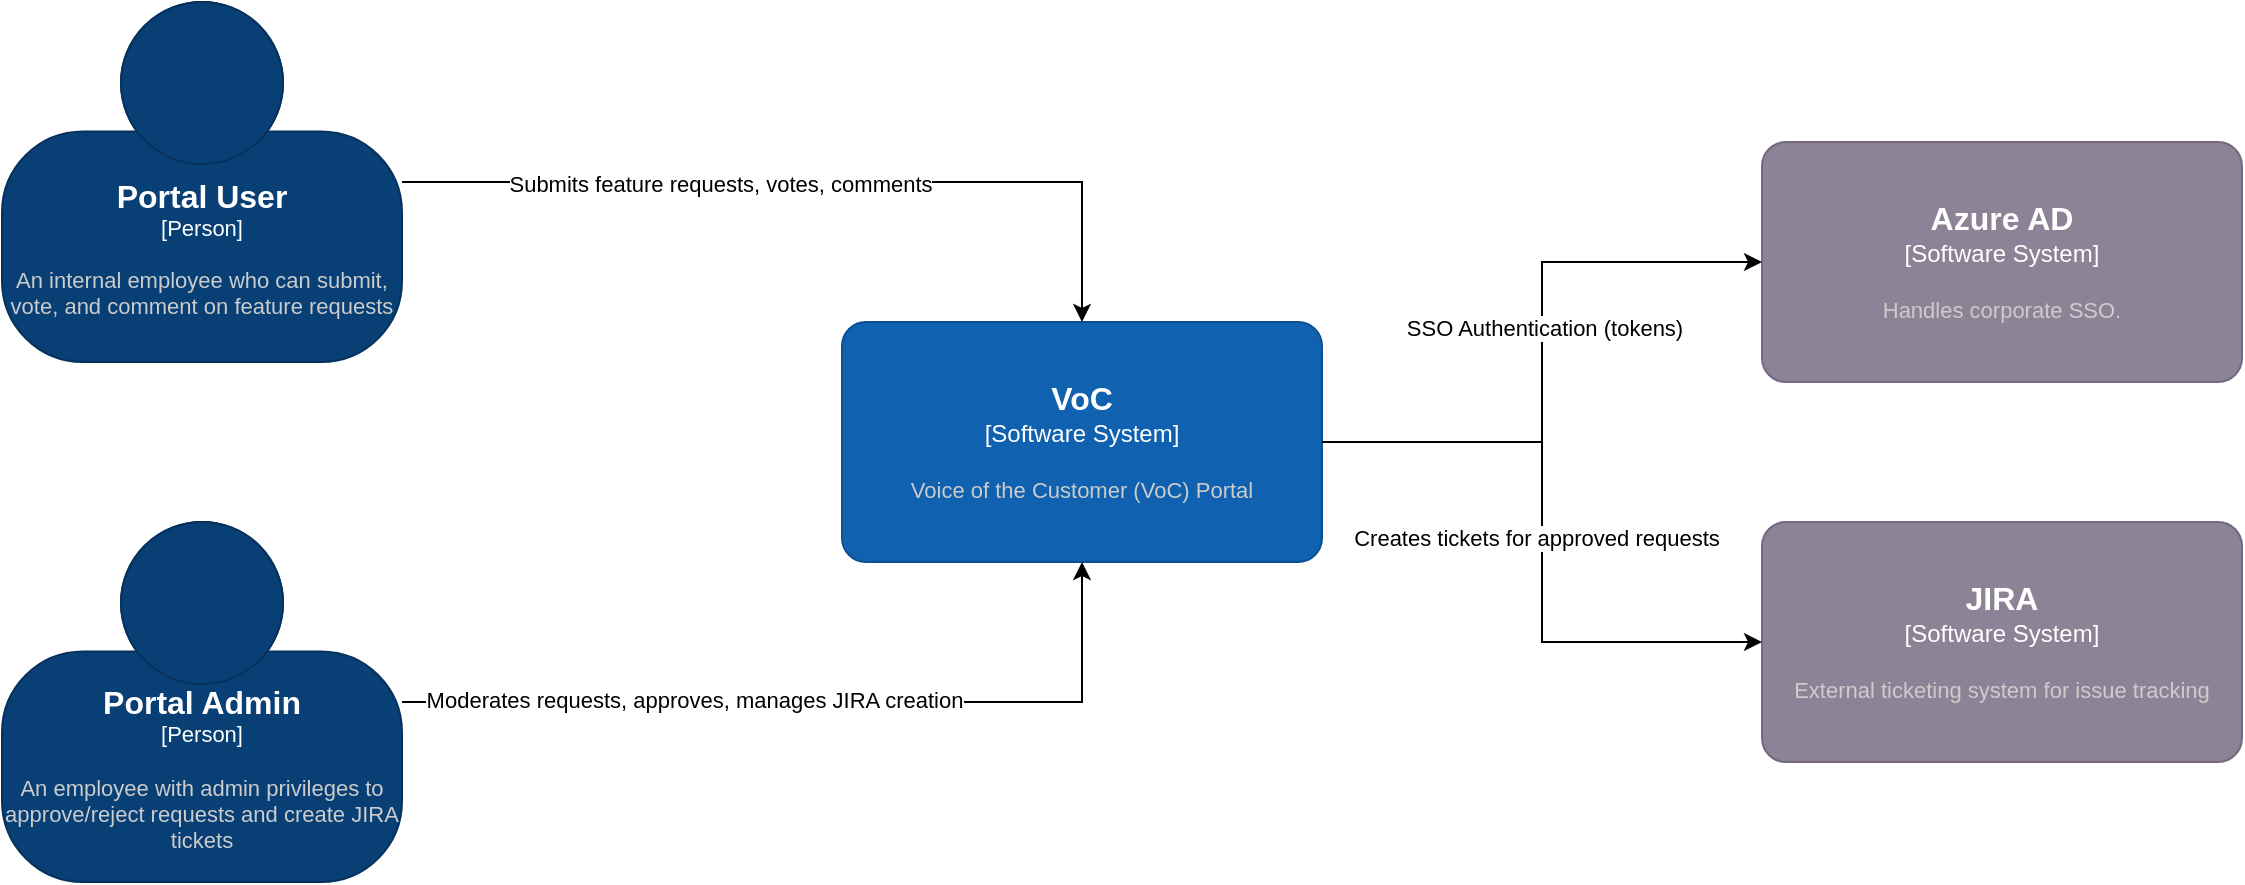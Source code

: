 <mxfile version="26.0.16" pages="2">
  <diagram name="Context Diagram" id="op06eYvMDmxTzSQ3uBYz">
    <mxGraphModel dx="1804" dy="578" grid="1" gridSize="10" guides="1" tooltips="1" connect="1" arrows="1" fold="1" page="1" pageScale="1" pageWidth="850" pageHeight="1100" math="0" shadow="0">
      <root>
        <mxCell id="0" />
        <mxCell id="1" parent="0" />
        <object placeholders="1" c4Name="Portal User" c4Type="Person" c4Description="An internal employee who can submit, vote, and comment on feature requests" label="&lt;font style=&quot;font-size: 16px&quot;&gt;&lt;b&gt;%c4Name%&lt;/b&gt;&lt;/font&gt;&lt;div&gt;[%c4Type%]&lt;/div&gt;&lt;br&gt;&lt;div&gt;&lt;font style=&quot;font-size: 11px&quot;&gt;&lt;font color=&quot;#cccccc&quot;&gt;%c4Description%&lt;/font&gt;&lt;/div&gt;" id="-f2HOw5CY-XbynzN-1BU-25">
          <mxCell style="html=1;fontSize=11;dashed=0;whiteSpace=wrap;fillColor=#083F75;strokeColor=#06315C;fontColor=#ffffff;shape=mxgraph.c4.person2;align=center;metaEdit=1;points=[[0.5,0,0],[1,0.5,0],[1,0.75,0],[0.75,1,0],[0.5,1,0],[0.25,1,0],[0,0.75,0],[0,0.5,0]];resizable=0;" vertex="1" parent="1">
            <mxGeometry x="-80" y="60" width="200" height="180" as="geometry" />
          </mxCell>
        </object>
        <object placeholders="1" c4Name="Portal Admin" c4Type="Person" c4Description="An employee with admin privileges to approve/reject requests and create JIRA tickets" label="&lt;font style=&quot;font-size: 16px&quot;&gt;&lt;b&gt;%c4Name%&lt;/b&gt;&lt;/font&gt;&lt;div&gt;[%c4Type%]&lt;/div&gt;&lt;br&gt;&lt;div&gt;&lt;font style=&quot;font-size: 11px&quot;&gt;&lt;font color=&quot;#cccccc&quot;&gt;%c4Description%&lt;/font&gt;&lt;/div&gt;" id="-f2HOw5CY-XbynzN-1BU-26">
          <mxCell style="html=1;fontSize=11;dashed=0;whiteSpace=wrap;fillColor=#083F75;strokeColor=#06315C;fontColor=#ffffff;shape=mxgraph.c4.person2;align=center;metaEdit=1;points=[[0.5,0,0],[1,0.5,0],[1,0.75,0],[0.75,1,0],[0.5,1,0],[0.25,1,0],[0,0.75,0],[0,0.5,0]];resizable=0;" vertex="1" parent="1">
            <mxGeometry x="-80" y="320" width="200" height="180" as="geometry" />
          </mxCell>
        </object>
        <object placeholders="1" c4Name="VoC" c4Type="Software System" c4Description="Voice of the Customer (VoC) Portal" label="&lt;font style=&quot;font-size: 16px&quot;&gt;&lt;b&gt;%c4Name%&lt;/b&gt;&lt;/font&gt;&lt;div&gt;[%c4Type%]&lt;/div&gt;&lt;br&gt;&lt;div&gt;&lt;font style=&quot;font-size: 11px&quot;&gt;&lt;font color=&quot;#cccccc&quot;&gt;%c4Description%&lt;/font&gt;&lt;/div&gt;" id="-f2HOw5CY-XbynzN-1BU-27">
          <mxCell style="rounded=1;whiteSpace=wrap;html=1;labelBackgroundColor=none;fillColor=#1061B0;fontColor=#ffffff;align=center;arcSize=10;strokeColor=#0D5091;metaEdit=1;resizable=0;points=[[0.25,0,0],[0.5,0,0],[0.75,0,0],[1,0.25,0],[1,0.5,0],[1,0.75,0],[0.75,1,0],[0.5,1,0],[0.25,1,0],[0,0.75,0],[0,0.5,0],[0,0.25,0]];" vertex="1" parent="1">
            <mxGeometry x="340" y="220" width="240" height="120" as="geometry" />
          </mxCell>
        </object>
        <object placeholders="1" c4Name="Azure AD" c4Type="Software System" c4Description="Handles corporate SSO." label="&lt;font style=&quot;font-size: 16px&quot;&gt;&lt;b&gt;%c4Name%&lt;/b&gt;&lt;/font&gt;&lt;div&gt;[%c4Type%]&lt;/div&gt;&lt;br&gt;&lt;div&gt;&lt;font style=&quot;font-size: 11px&quot;&gt;&lt;font color=&quot;#cccccc&quot;&gt;%c4Description%&lt;/font&gt;&lt;/div&gt;" id="-f2HOw5CY-XbynzN-1BU-28">
          <mxCell style="rounded=1;whiteSpace=wrap;html=1;labelBackgroundColor=none;fillColor=#8C8496;fontColor=#ffffff;align=center;arcSize=10;strokeColor=#736782;metaEdit=1;resizable=0;points=[[0.25,0,0],[0.5,0,0],[0.75,0,0],[1,0.25,0],[1,0.5,0],[1,0.75,0],[0.75,1,0],[0.5,1,0],[0.25,1,0],[0,0.75,0],[0,0.5,0],[0,0.25,0]];" vertex="1" parent="1">
            <mxGeometry x="800" y="130" width="240" height="120" as="geometry" />
          </mxCell>
        </object>
        <object placeholders="1" c4Name="JIRA" c4Type="Software System" c4Description="External ticketing system for issue tracking" label="&lt;font style=&quot;font-size: 16px&quot;&gt;&lt;b&gt;%c4Name%&lt;/b&gt;&lt;/font&gt;&lt;div&gt;[%c4Type%]&lt;/div&gt;&lt;br&gt;&lt;div&gt;&lt;font style=&quot;font-size: 11px&quot;&gt;&lt;font color=&quot;#cccccc&quot;&gt;%c4Description%&lt;/font&gt;&lt;/div&gt;" id="-f2HOw5CY-XbynzN-1BU-29">
          <mxCell style="rounded=1;whiteSpace=wrap;html=1;labelBackgroundColor=none;fillColor=#8C8496;fontColor=#ffffff;align=center;arcSize=10;strokeColor=#736782;metaEdit=1;resizable=0;points=[[0.25,0,0],[0.5,0,0],[0.75,0,0],[1,0.25,0],[1,0.5,0],[1,0.75,0],[0.75,1,0],[0.5,1,0],[0.25,1,0],[0,0.75,0],[0,0.5,0],[0,0.25,0]];" vertex="1" parent="1">
            <mxGeometry x="800" y="320" width="240" height="120" as="geometry" />
          </mxCell>
        </object>
        <mxCell id="-f2HOw5CY-XbynzN-1BU-30" style="edgeStyle=orthogonalEdgeStyle;rounded=0;orthogonalLoop=1;jettySize=auto;html=1;entryX=0.5;entryY=0;entryDx=0;entryDy=0;entryPerimeter=0;" edge="1" parent="1" source="-f2HOw5CY-XbynzN-1BU-25" target="-f2HOw5CY-XbynzN-1BU-27">
          <mxGeometry relative="1" as="geometry" />
        </mxCell>
        <mxCell id="-f2HOw5CY-XbynzN-1BU-31" value="Submits feature requests, votes, comments" style="edgeLabel;html=1;align=center;verticalAlign=middle;resizable=0;points=[];" vertex="1" connectable="0" parent="-f2HOw5CY-XbynzN-1BU-30">
          <mxGeometry x="-0.226" relative="1" as="geometry">
            <mxPoint y="1" as="offset" />
          </mxGeometry>
        </mxCell>
        <mxCell id="-f2HOw5CY-XbynzN-1BU-32" style="edgeStyle=orthogonalEdgeStyle;rounded=0;orthogonalLoop=1;jettySize=auto;html=1;entryX=0.5;entryY=1;entryDx=0;entryDy=0;entryPerimeter=0;" edge="1" parent="1" source="-f2HOw5CY-XbynzN-1BU-26" target="-f2HOw5CY-XbynzN-1BU-27">
          <mxGeometry relative="1" as="geometry" />
        </mxCell>
        <mxCell id="-f2HOw5CY-XbynzN-1BU-33" value="Moderates requests, approves, manages JIRA creation" style="edgeLabel;html=1;align=center;verticalAlign=middle;resizable=0;points=[];" vertex="1" connectable="0" parent="-f2HOw5CY-XbynzN-1BU-32">
          <mxGeometry x="-0.29" y="2" relative="1" as="geometry">
            <mxPoint y="1" as="offset" />
          </mxGeometry>
        </mxCell>
        <mxCell id="-f2HOw5CY-XbynzN-1BU-34" style="edgeStyle=orthogonalEdgeStyle;rounded=0;orthogonalLoop=1;jettySize=auto;html=1;entryX=0;entryY=0.5;entryDx=0;entryDy=0;entryPerimeter=0;" edge="1" parent="1" source="-f2HOw5CY-XbynzN-1BU-27" target="-f2HOw5CY-XbynzN-1BU-28">
          <mxGeometry relative="1" as="geometry" />
        </mxCell>
        <mxCell id="-f2HOw5CY-XbynzN-1BU-35" value="SSO Authentication (tokens)" style="edgeLabel;html=1;align=center;verticalAlign=middle;resizable=0;points=[];" vertex="1" connectable="0" parent="-f2HOw5CY-XbynzN-1BU-34">
          <mxGeometry x="0.087" y="-1" relative="1" as="geometry">
            <mxPoint y="1" as="offset" />
          </mxGeometry>
        </mxCell>
        <mxCell id="-f2HOw5CY-XbynzN-1BU-36" style="edgeStyle=orthogonalEdgeStyle;rounded=0;orthogonalLoop=1;jettySize=auto;html=1;entryX=0;entryY=0.5;entryDx=0;entryDy=0;entryPerimeter=0;" edge="1" parent="1" source="-f2HOw5CY-XbynzN-1BU-27" target="-f2HOw5CY-XbynzN-1BU-29">
          <mxGeometry relative="1" as="geometry" />
        </mxCell>
        <mxCell id="-f2HOw5CY-XbynzN-1BU-37" value="Creates tickets for approved requests" style="edgeLabel;html=1;align=center;verticalAlign=middle;resizable=0;points=[];" vertex="1" connectable="0" parent="-f2HOw5CY-XbynzN-1BU-36">
          <mxGeometry x="-0.022" y="-3" relative="1" as="geometry">
            <mxPoint y="1" as="offset" />
          </mxGeometry>
        </mxCell>
      </root>
    </mxGraphModel>
  </diagram>
  <diagram id="ACRRzwseaIPMHSzSdvVt" name="ContainerDiagram">
    <mxGraphModel dx="1868" dy="2222" grid="1" gridSize="10" guides="1" tooltips="1" connect="1" arrows="1" fold="1" page="1" pageScale="1" pageWidth="850" pageHeight="1100" math="0" shadow="0">
      <root>
        <mxCell id="0" />
        <mxCell id="1" parent="0" />
        <object placeholders="1" c4Name="Portal User" c4Type="Person" c4Description="An internal employee who can submit, vote, and comment on feature requests" label="&lt;font style=&quot;font-size: 16px&quot;&gt;&lt;b&gt;%c4Name%&lt;/b&gt;&lt;/font&gt;&lt;div&gt;[%c4Type%]&lt;/div&gt;&lt;br&gt;&lt;div&gt;&lt;font style=&quot;font-size: 11px&quot;&gt;&lt;font color=&quot;#cccccc&quot;&gt;%c4Description%&lt;/font&gt;&lt;/div&gt;" id="TMlURWSwewRUNzUX6VQz-1">
          <mxCell style="html=1;fontSize=11;dashed=0;whiteSpace=wrap;fillColor=#083F75;strokeColor=#06315C;fontColor=#ffffff;shape=mxgraph.c4.person2;align=center;metaEdit=1;points=[[0.5,0,0],[1,0.5,0],[1,0.75,0],[0.75,1,0],[0.5,1,0],[0.25,1,0],[0,0.75,0],[0,0.5,0]];resizable=0;" vertex="1" parent="1">
            <mxGeometry x="140" y="-190" width="200" height="180" as="geometry" />
          </mxCell>
        </object>
        <object placeholders="1" c4Name="Portal Admin" c4Type="Person" c4Description="An employee with admin privileges to approve/reject requests and create JIRA tickets" label="&lt;font style=&quot;font-size: 16px&quot;&gt;&lt;b&gt;%c4Name%&lt;/b&gt;&lt;/font&gt;&lt;div&gt;[%c4Type%]&lt;/div&gt;&lt;br&gt;&lt;div&gt;&lt;font style=&quot;font-size: 11px&quot;&gt;&lt;font color=&quot;#cccccc&quot;&gt;%c4Description%&lt;/font&gt;&lt;/div&gt;" id="TMlURWSwewRUNzUX6VQz-2">
          <mxCell style="html=1;fontSize=11;dashed=0;whiteSpace=wrap;fillColor=#083F75;strokeColor=#06315C;fontColor=#ffffff;shape=mxgraph.c4.person2;align=center;metaEdit=1;points=[[0.5,0,0],[1,0.5,0],[1,0.75,0],[0.75,1,0],[0.5,1,0],[0.25,1,0],[0,0.75,0],[0,0.5,0]];resizable=0;" vertex="1" parent="1">
            <mxGeometry x="140" y="310" width="200" height="180" as="geometry" />
          </mxCell>
        </object>
        <object placeholders="1" c4Name="Azure AD" c4Type="Software System" c4Description="Handles corporate SSO." label="&lt;font style=&quot;font-size: 16px&quot;&gt;&lt;b&gt;%c4Name%&lt;/b&gt;&lt;/font&gt;&lt;div&gt;[%c4Type%]&lt;/div&gt;&lt;br&gt;&lt;div&gt;&lt;font style=&quot;font-size: 11px&quot;&gt;&lt;font color=&quot;#cccccc&quot;&gt;%c4Description%&lt;/font&gt;&lt;/div&gt;" id="zoEu_zbvPhaaZVfoGNDN-1">
          <mxCell style="rounded=1;whiteSpace=wrap;html=1;labelBackgroundColor=none;fillColor=#8C8496;fontColor=#ffffff;align=center;arcSize=10;strokeColor=#736782;metaEdit=1;resizable=0;points=[[0.25,0,0],[0.5,0,0],[0.75,0,0],[1,0.25,0],[1,0.5,0],[1,0.75,0],[0.75,1,0],[0.5,1,0],[0.25,1,0],[0,0.75,0],[0,0.5,0],[0,0.25,0]];" vertex="1" parent="1">
            <mxGeometry x="440" y="680" width="240" height="120" as="geometry" />
          </mxCell>
        </object>
        <object placeholders="1" c4Name="JIRA" c4Type="Software System" c4Description="External ticketing system for issue tracking" label="&lt;font style=&quot;font-size: 16px&quot;&gt;&lt;b&gt;%c4Name%&lt;/b&gt;&lt;/font&gt;&lt;div&gt;[%c4Type%]&lt;/div&gt;&lt;br&gt;&lt;div&gt;&lt;font style=&quot;font-size: 11px&quot;&gt;&lt;font color=&quot;#cccccc&quot;&gt;%c4Description%&lt;/font&gt;&lt;/div&gt;" id="zoEu_zbvPhaaZVfoGNDN-2">
          <mxCell style="rounded=1;whiteSpace=wrap;html=1;labelBackgroundColor=none;fillColor=#8C8496;fontColor=#ffffff;align=center;arcSize=10;strokeColor=#736782;metaEdit=1;resizable=0;points=[[0.25,0,0],[0.5,0,0],[0.75,0,0],[1,0.25,0],[1,0.5,0],[1,0.75,0],[0.75,1,0],[0.5,1,0],[0.25,1,0],[0,0.75,0],[0,0.5,0],[0,0.25,0]];" vertex="1" parent="1">
            <mxGeometry x="1190" y="670" width="240" height="120" as="geometry" />
          </mxCell>
        </object>
        <mxCell id="HaNuLTBU-rZOphFJMjiH-18" style="edgeStyle=orthogonalEdgeStyle;rounded=0;orthogonalLoop=1;jettySize=auto;html=1;" edge="1" parent="1" source="HaNuLTBU-rZOphFJMjiH-2" target="zoEu_zbvPhaaZVfoGNDN-1">
          <mxGeometry relative="1" as="geometry" />
        </mxCell>
        <mxCell id="HaNuLTBU-rZOphFJMjiH-27" value="SSO Login (OAuth2, OpenID Connect)" style="edgeLabel;html=1;align=center;verticalAlign=middle;resizable=0;points=[];" vertex="1" connectable="0" parent="HaNuLTBU-rZOphFJMjiH-18">
          <mxGeometry x="-0.418" y="2" relative="1" as="geometry">
            <mxPoint as="offset" />
          </mxGeometry>
        </mxCell>
        <object placeholders="1" c4Name="Angular Frontend" c4Type="Container" c4Technology="Angular SPA (TypeScript)" c4Description="User-facing application for feature requests." label="&lt;font style=&quot;font-size: 16px&quot;&gt;&lt;b&gt;%c4Name%&lt;/b&gt;&lt;/font&gt;&lt;div&gt;[%c4Type%:&amp;nbsp;%c4Technology%]&lt;/div&gt;&lt;br&gt;&lt;div&gt;&lt;font style=&quot;font-size: 11px&quot;&gt;&lt;font color=&quot;#E6E6E6&quot;&gt;%c4Description%&lt;/font&gt;&lt;/div&gt;" id="HaNuLTBU-rZOphFJMjiH-2">
          <mxCell style="shape=mxgraph.c4.webBrowserContainer2;whiteSpace=wrap;html=1;boundedLbl=1;rounded=0;labelBackgroundColor=none;strokeColor=#118ACD;fillColor=#23A2D9;strokeColor=#118ACD;strokeColor2=#0E7DAD;fontSize=12;fontColor=#ffffff;align=center;metaEdit=1;points=[[0.5,0,0],[1,0.25,0],[1,0.5,0],[1,0.75,0],[0.5,1,0],[0,0.75,0],[0,0.5,0],[0,0.25,0]];resizable=0;" vertex="1" parent="1">
            <mxGeometry x="440" y="80" width="240" height="160" as="geometry" />
          </mxCell>
        </object>
        <mxCell id="HaNuLTBU-rZOphFJMjiH-21" style="edgeStyle=orthogonalEdgeStyle;rounded=0;orthogonalLoop=1;jettySize=auto;html=1;exitX=0.75;exitY=1;exitDx=0;exitDy=0;exitPerimeter=0;" edge="1" parent="1" source="HaNuLTBU-rZOphFJMjiH-3" target="zoEu_zbvPhaaZVfoGNDN-2">
          <mxGeometry relative="1" as="geometry" />
        </mxCell>
        <mxCell id="HaNuLTBU-rZOphFJMjiH-26" value="Creates JIRA tickets for approved feature requests (JIRA API)" style="edgeLabel;html=1;align=center;verticalAlign=middle;resizable=0;points=[];" vertex="1" connectable="0" parent="HaNuLTBU-rZOphFJMjiH-21">
          <mxGeometry x="0.768" y="4" relative="1" as="geometry">
            <mxPoint x="-24" y="-114" as="offset" />
          </mxGeometry>
        </mxCell>
        <object placeholders="1" c4Name="NestJS API (KEEL NodeJS)" c4Type="Container" c4Technology="NestJS (TypeScript)" c4Description="Handles authentication, business logic, and integrates with DynamoDB &amp; JIRA." label="&lt;font style=&quot;font-size: 16px&quot;&gt;&lt;b&gt;%c4Name%&lt;/b&gt;&lt;/font&gt;&lt;div&gt;[%c4Type%: %c4Technology%]&lt;/div&gt;&lt;br&gt;&lt;div&gt;&lt;font style=&quot;font-size: 11px&quot;&gt;&lt;font color=&quot;#E6E6E6&quot;&gt;%c4Description%&lt;/font&gt;&lt;/div&gt;" id="HaNuLTBU-rZOphFJMjiH-3">
          <mxCell style="rounded=1;whiteSpace=wrap;html=1;fontSize=11;labelBackgroundColor=none;fillColor=#23A2D9;fontColor=#ffffff;align=center;arcSize=10;strokeColor=#0E7DAD;metaEdit=1;resizable=0;points=[[0.25,0,0],[0.5,0,0],[0.75,0,0],[1,0.25,0],[1,0.5,0],[1,0.75,0],[0.75,1,0],[0.5,1,0],[0.25,1,0],[0,0.75,0],[0,0.5,0],[0,0.25,0]];" vertex="1" parent="1">
            <mxGeometry x="840" y="100" width="240" height="120" as="geometry" />
          </mxCell>
        </object>
        <object placeholders="1" c4Name="DynamoDB" c4Type="Container" c4Technology="AWS DynamoDB (NoSQL)" c4Description="Stores feature requests, votes, and comments" label="&lt;font style=&quot;font-size: 16px&quot;&gt;&lt;b&gt;%c4Name%&lt;/b&gt;&lt;/font&gt;&lt;div&gt;[%c4Type%:&amp;nbsp;%c4Technology%]&lt;/div&gt;&lt;br&gt;&lt;div&gt;&lt;font style=&quot;font-size: 11px&quot;&gt;&lt;font color=&quot;#E6E6E6&quot;&gt;%c4Description%&lt;/font&gt;&lt;/div&gt;" id="HaNuLTBU-rZOphFJMjiH-4">
          <mxCell style="shape=cylinder3;size=15;whiteSpace=wrap;html=1;boundedLbl=1;rounded=0;labelBackgroundColor=none;fillColor=#23A2D9;fontSize=12;fontColor=#ffffff;align=center;strokeColor=#0E7DAD;metaEdit=1;points=[[0.5,0,0],[1,0.25,0],[1,0.5,0],[1,0.75,0],[0.5,1,0],[0,0.75,0],[0,0.5,0],[0,0.25,0]];resizable=0;" vertex="1" parent="1">
            <mxGeometry x="1240" y="100" width="240" height="120" as="geometry" />
          </mxCell>
        </object>
        <object placeholders="1" c4Name="VoC" c4Type="ContainerScopeBoundary" c4Application="Container" label="&lt;font style=&quot;font-size: 16px&quot;&gt;&lt;b&gt;&lt;div style=&quot;text-align: left&quot;&gt;%c4Name%&lt;/div&gt;&lt;/b&gt;&lt;/font&gt;&lt;div style=&quot;text-align: left&quot;&gt;[%c4Application%]&lt;/div&gt;" id="HaNuLTBU-rZOphFJMjiH-5">
          <mxCell style="rounded=1;fontSize=11;whiteSpace=wrap;html=1;dashed=1;arcSize=20;fillColor=none;strokeColor=#666666;fontColor=#333333;labelBackgroundColor=none;align=left;verticalAlign=bottom;labelBorderColor=none;spacingTop=0;spacing=10;dashPattern=8 4;metaEdit=1;rotatable=0;perimeter=rectanglePerimeter;noLabel=0;labelPadding=0;allowArrows=0;connectable=0;expand=0;recursiveResize=0;editable=1;pointerEvents=0;absoluteArcSize=1;points=[[0.25,0,0],[0.5,0,0],[0.75,0,0],[1,0.25,0],[1,0.5,0],[1,0.75,0],[0.75,1,0],[0.5,1,0],[0.25,1,0],[0,0.75,0],[0,0.5,0],[0,0.25,0]];" vertex="1" parent="1">
            <mxGeometry x="390" width="1140" height="500" as="geometry" />
          </mxCell>
        </object>
        <mxCell id="HaNuLTBU-rZOphFJMjiH-14" style="edgeStyle=orthogonalEdgeStyle;rounded=0;orthogonalLoop=1;jettySize=auto;html=1;entryX=0;entryY=0.5;entryDx=0;entryDy=0;entryPerimeter=0;" edge="1" parent="1" source="HaNuLTBU-rZOphFJMjiH-2" target="HaNuLTBU-rZOphFJMjiH-3">
          <mxGeometry relative="1" as="geometry" />
        </mxCell>
        <mxCell id="HaNuLTBU-rZOphFJMjiH-17" value="REST API" style="edgeLabel;html=1;align=center;verticalAlign=middle;resizable=0;points=[];" vertex="1" connectable="0" parent="HaNuLTBU-rZOphFJMjiH-14">
          <mxGeometry x="-0.125" y="-2" relative="1" as="geometry">
            <mxPoint as="offset" />
          </mxGeometry>
        </mxCell>
        <mxCell id="HaNuLTBU-rZOphFJMjiH-15" style="edgeStyle=orthogonalEdgeStyle;rounded=0;orthogonalLoop=1;jettySize=auto;html=1;entryX=0;entryY=0.5;entryDx=0;entryDy=0;entryPerimeter=0;" edge="1" parent="1" source="HaNuLTBU-rZOphFJMjiH-3" target="HaNuLTBU-rZOphFJMjiH-4">
          <mxGeometry relative="1" as="geometry" />
        </mxCell>
        <mxCell id="HaNuLTBU-rZOphFJMjiH-16" value="CRUD Operations" style="edgeLabel;html=1;align=center;verticalAlign=middle;resizable=0;points=[];" vertex="1" connectable="0" parent="HaNuLTBU-rZOphFJMjiH-15">
          <mxGeometry x="-0.15" relative="1" as="geometry">
            <mxPoint as="offset" />
          </mxGeometry>
        </mxCell>
        <mxCell id="HaNuLTBU-rZOphFJMjiH-20" style="edgeStyle=orthogonalEdgeStyle;rounded=0;orthogonalLoop=1;jettySize=auto;html=1;exitX=0.25;exitY=1;exitDx=0;exitDy=0;exitPerimeter=0;entryX=0.75;entryY=0;entryDx=0;entryDy=0;entryPerimeter=0;" edge="1" parent="1" source="HaNuLTBU-rZOphFJMjiH-3" target="zoEu_zbvPhaaZVfoGNDN-1">
          <mxGeometry relative="1" as="geometry" />
        </mxCell>
        <mxCell id="HaNuLTBU-rZOphFJMjiH-28" value="Validates JWT tokens" style="edgeLabel;html=1;align=center;verticalAlign=middle;resizable=0;points=[];" vertex="1" connectable="0" parent="HaNuLTBU-rZOphFJMjiH-20">
          <mxGeometry x="-0.611" relative="1" as="geometry">
            <mxPoint as="offset" />
          </mxGeometry>
        </mxCell>
        <mxCell id="HaNuLTBU-rZOphFJMjiH-22" style="edgeStyle=orthogonalEdgeStyle;rounded=0;orthogonalLoop=1;jettySize=auto;html=1;entryX=0;entryY=0.25;entryDx=0;entryDy=0;entryPerimeter=0;" edge="1" parent="1" source="TMlURWSwewRUNzUX6VQz-1" target="HaNuLTBU-rZOphFJMjiH-2">
          <mxGeometry relative="1" as="geometry" />
        </mxCell>
        <mxCell id="HaNuLTBU-rZOphFJMjiH-24" value="Uses UI to submit, vote, and comment" style="edgeLabel;html=1;align=center;verticalAlign=middle;resizable=0;points=[];" vertex="1" connectable="0" parent="HaNuLTBU-rZOphFJMjiH-22">
          <mxGeometry x="-0.04" y="1" relative="1" as="geometry">
            <mxPoint as="offset" />
          </mxGeometry>
        </mxCell>
        <mxCell id="HaNuLTBU-rZOphFJMjiH-23" style="edgeStyle=orthogonalEdgeStyle;rounded=0;orthogonalLoop=1;jettySize=auto;html=1;entryX=0;entryY=0.75;entryDx=0;entryDy=0;entryPerimeter=0;" edge="1" parent="1" source="TMlURWSwewRUNzUX6VQz-2" target="HaNuLTBU-rZOphFJMjiH-2">
          <mxGeometry relative="1" as="geometry" />
        </mxCell>
        <mxCell id="HaNuLTBU-rZOphFJMjiH-25" value="Uses UI to approve, reject, and create JIRA ticket" style="edgeLabel;html=1;align=center;verticalAlign=middle;resizable=0;points=[];" vertex="1" connectable="0" parent="HaNuLTBU-rZOphFJMjiH-23">
          <mxGeometry x="0.107" y="-2" relative="1" as="geometry">
            <mxPoint as="offset" />
          </mxGeometry>
        </mxCell>
      </root>
    </mxGraphModel>
  </diagram>
</mxfile>
